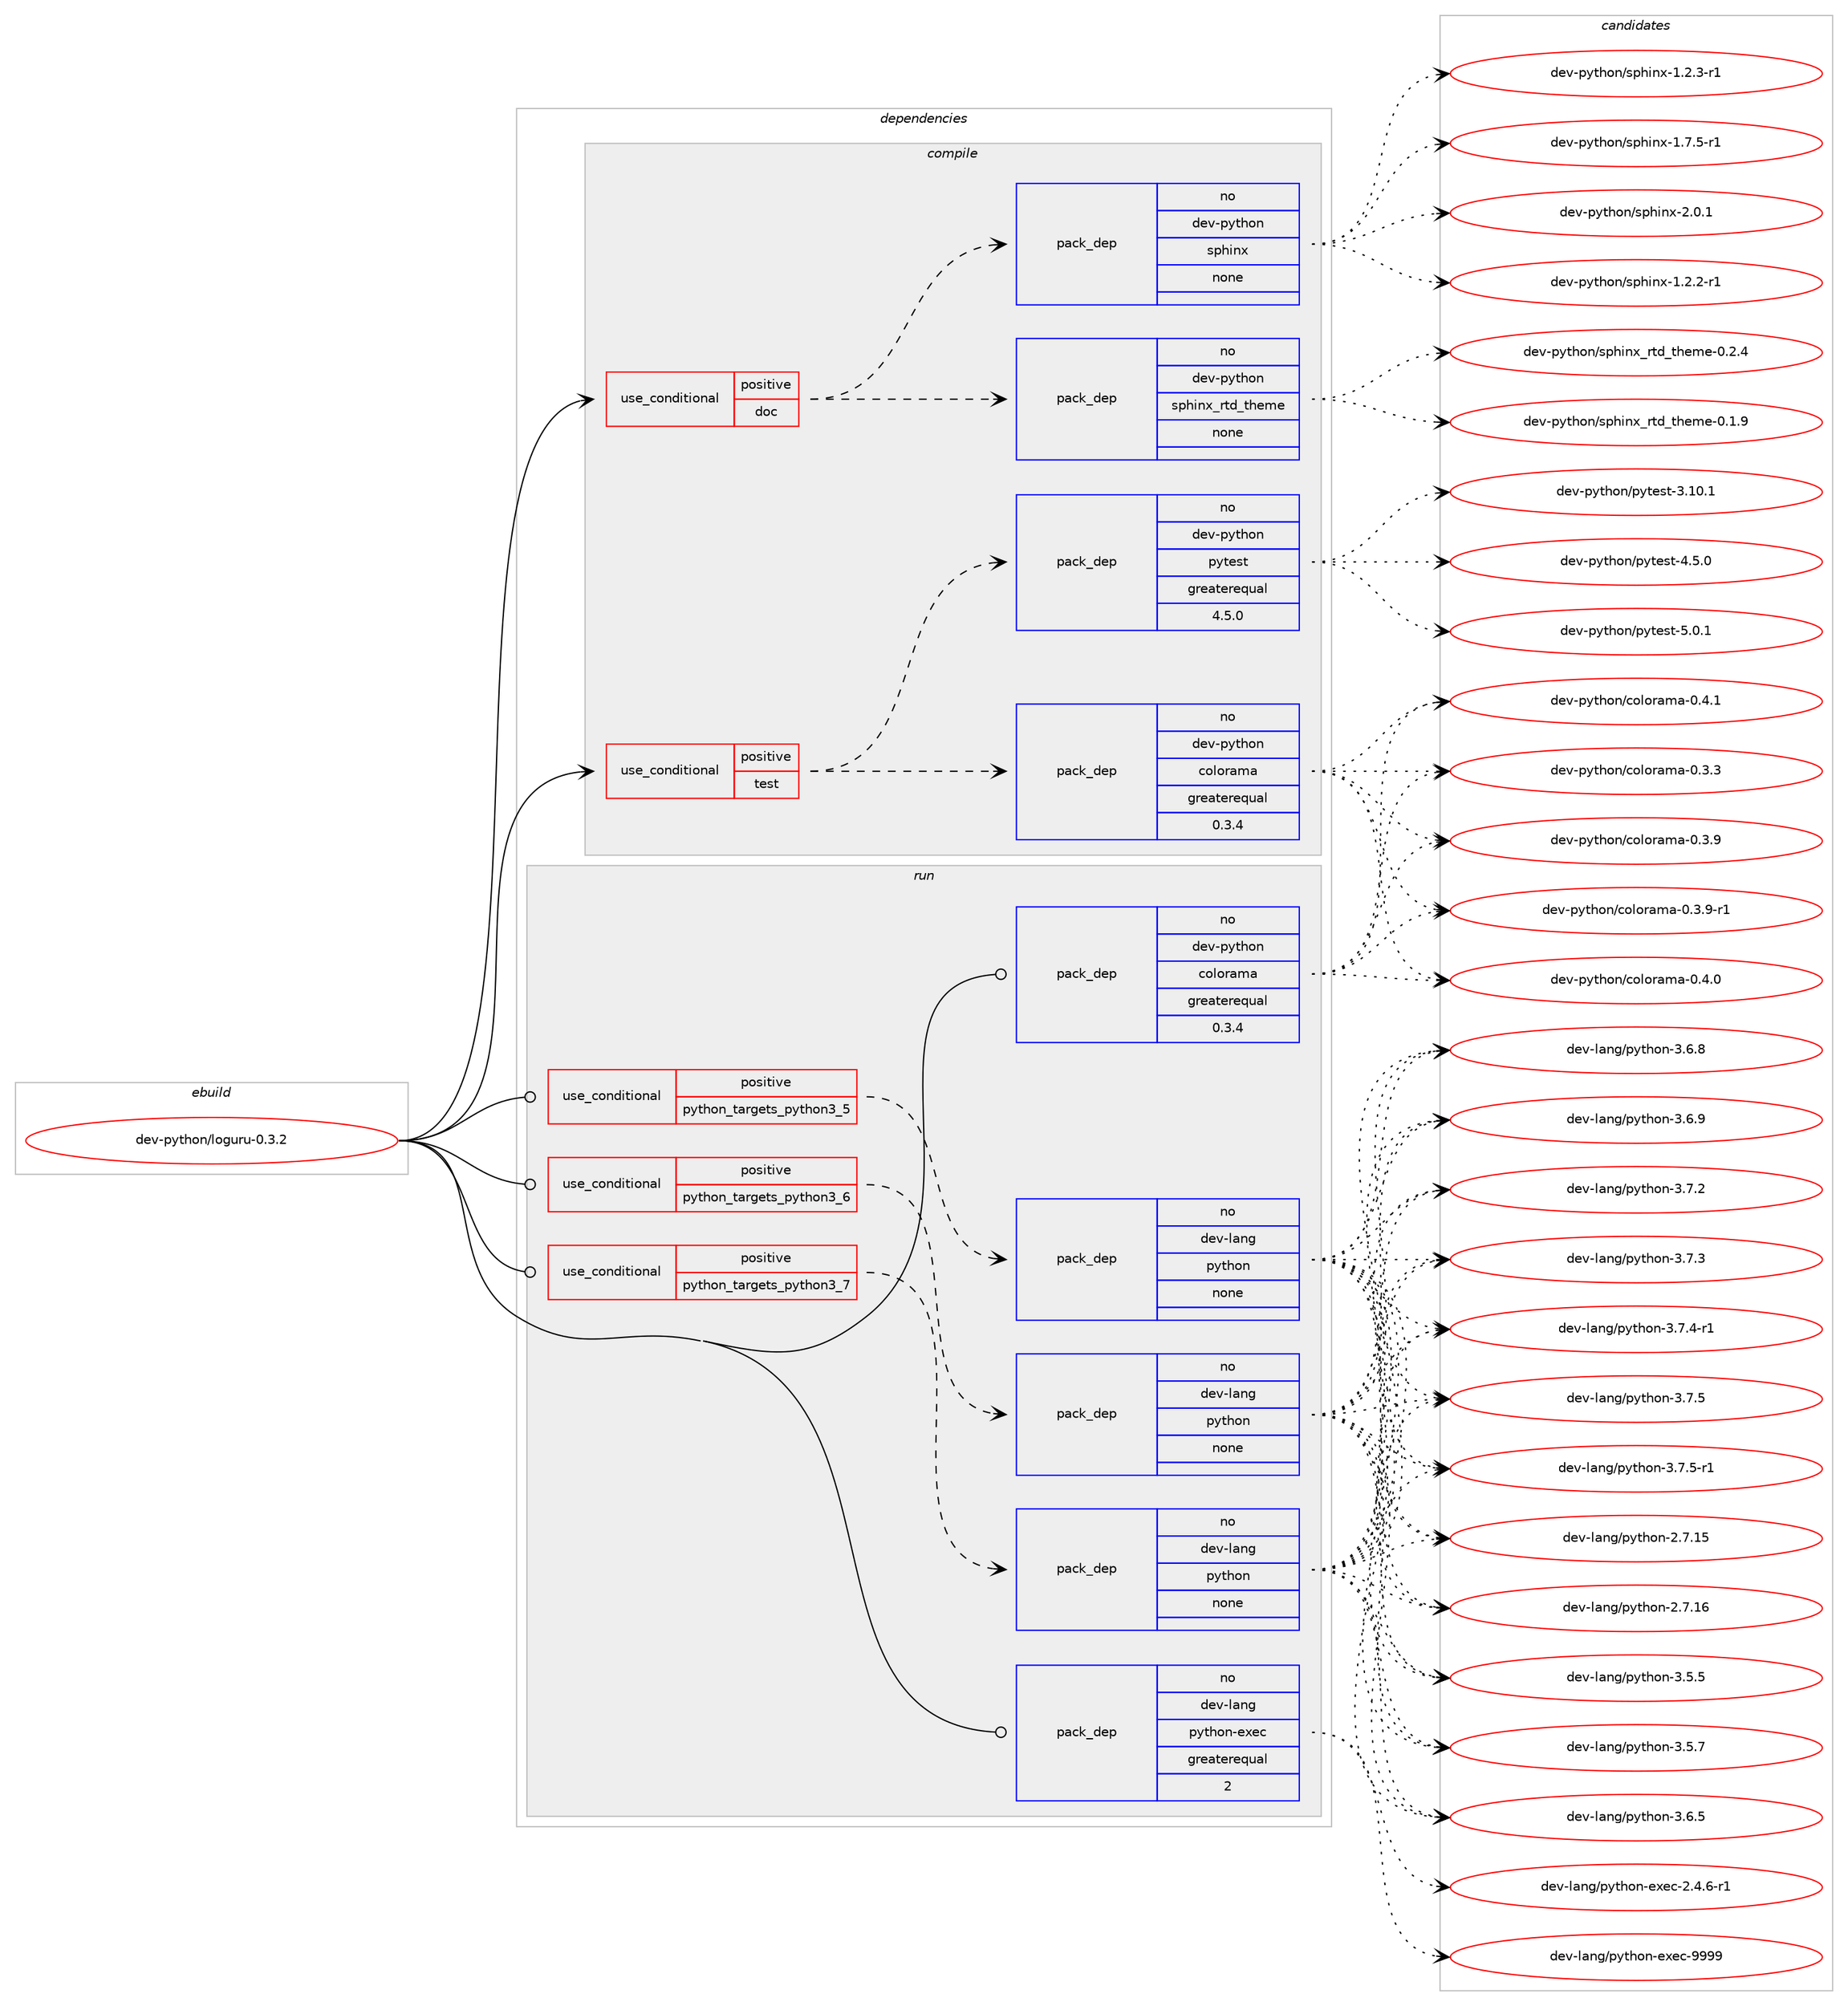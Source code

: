 digraph prolog {

# *************
# Graph options
# *************

newrank=true;
concentrate=true;
compound=true;
graph [rankdir=LR,fontname=Helvetica,fontsize=10,ranksep=1.5];#, ranksep=2.5, nodesep=0.2];
edge  [arrowhead=vee];
node  [fontname=Helvetica,fontsize=10];

# **********
# The ebuild
# **********

subgraph cluster_leftcol {
color=gray;
rank=same;
label=<<i>ebuild</i>>;
id [label="dev-python/loguru-0.3.2", color=red, width=4, href="../dev-python/loguru-0.3.2.svg"];
}

# ****************
# The dependencies
# ****************

subgraph cluster_midcol {
color=gray;
label=<<i>dependencies</i>>;
subgraph cluster_compile {
fillcolor="#eeeeee";
style=filled;
label=<<i>compile</i>>;
subgraph cond142149 {
dependency613484 [label=<<TABLE BORDER="0" CELLBORDER="1" CELLSPACING="0" CELLPADDING="4"><TR><TD ROWSPAN="3" CELLPADDING="10">use_conditional</TD></TR><TR><TD>positive</TD></TR><TR><TD>doc</TD></TR></TABLE>>, shape=none, color=red];
subgraph pack459531 {
dependency613485 [label=<<TABLE BORDER="0" CELLBORDER="1" CELLSPACING="0" CELLPADDING="4" WIDTH="220"><TR><TD ROWSPAN="6" CELLPADDING="30">pack_dep</TD></TR><TR><TD WIDTH="110">no</TD></TR><TR><TD>dev-python</TD></TR><TR><TD>sphinx</TD></TR><TR><TD>none</TD></TR><TR><TD></TD></TR></TABLE>>, shape=none, color=blue];
}
dependency613484:e -> dependency613485:w [weight=20,style="dashed",arrowhead="vee"];
subgraph pack459532 {
dependency613486 [label=<<TABLE BORDER="0" CELLBORDER="1" CELLSPACING="0" CELLPADDING="4" WIDTH="220"><TR><TD ROWSPAN="6" CELLPADDING="30">pack_dep</TD></TR><TR><TD WIDTH="110">no</TD></TR><TR><TD>dev-python</TD></TR><TR><TD>sphinx_rtd_theme</TD></TR><TR><TD>none</TD></TR><TR><TD></TD></TR></TABLE>>, shape=none, color=blue];
}
dependency613484:e -> dependency613486:w [weight=20,style="dashed",arrowhead="vee"];
}
id:e -> dependency613484:w [weight=20,style="solid",arrowhead="vee"];
subgraph cond142150 {
dependency613487 [label=<<TABLE BORDER="0" CELLBORDER="1" CELLSPACING="0" CELLPADDING="4"><TR><TD ROWSPAN="3" CELLPADDING="10">use_conditional</TD></TR><TR><TD>positive</TD></TR><TR><TD>test</TD></TR></TABLE>>, shape=none, color=red];
subgraph pack459533 {
dependency613488 [label=<<TABLE BORDER="0" CELLBORDER="1" CELLSPACING="0" CELLPADDING="4" WIDTH="220"><TR><TD ROWSPAN="6" CELLPADDING="30">pack_dep</TD></TR><TR><TD WIDTH="110">no</TD></TR><TR><TD>dev-python</TD></TR><TR><TD>colorama</TD></TR><TR><TD>greaterequal</TD></TR><TR><TD>0.3.4</TD></TR></TABLE>>, shape=none, color=blue];
}
dependency613487:e -> dependency613488:w [weight=20,style="dashed",arrowhead="vee"];
subgraph pack459534 {
dependency613489 [label=<<TABLE BORDER="0" CELLBORDER="1" CELLSPACING="0" CELLPADDING="4" WIDTH="220"><TR><TD ROWSPAN="6" CELLPADDING="30">pack_dep</TD></TR><TR><TD WIDTH="110">no</TD></TR><TR><TD>dev-python</TD></TR><TR><TD>pytest</TD></TR><TR><TD>greaterequal</TD></TR><TR><TD>4.5.0</TD></TR></TABLE>>, shape=none, color=blue];
}
dependency613487:e -> dependency613489:w [weight=20,style="dashed",arrowhead="vee"];
}
id:e -> dependency613487:w [weight=20,style="solid",arrowhead="vee"];
}
subgraph cluster_compileandrun {
fillcolor="#eeeeee";
style=filled;
label=<<i>compile and run</i>>;
}
subgraph cluster_run {
fillcolor="#eeeeee";
style=filled;
label=<<i>run</i>>;
subgraph cond142151 {
dependency613490 [label=<<TABLE BORDER="0" CELLBORDER="1" CELLSPACING="0" CELLPADDING="4"><TR><TD ROWSPAN="3" CELLPADDING="10">use_conditional</TD></TR><TR><TD>positive</TD></TR><TR><TD>python_targets_python3_5</TD></TR></TABLE>>, shape=none, color=red];
subgraph pack459535 {
dependency613491 [label=<<TABLE BORDER="0" CELLBORDER="1" CELLSPACING="0" CELLPADDING="4" WIDTH="220"><TR><TD ROWSPAN="6" CELLPADDING="30">pack_dep</TD></TR><TR><TD WIDTH="110">no</TD></TR><TR><TD>dev-lang</TD></TR><TR><TD>python</TD></TR><TR><TD>none</TD></TR><TR><TD></TD></TR></TABLE>>, shape=none, color=blue];
}
dependency613490:e -> dependency613491:w [weight=20,style="dashed",arrowhead="vee"];
}
id:e -> dependency613490:w [weight=20,style="solid",arrowhead="odot"];
subgraph cond142152 {
dependency613492 [label=<<TABLE BORDER="0" CELLBORDER="1" CELLSPACING="0" CELLPADDING="4"><TR><TD ROWSPAN="3" CELLPADDING="10">use_conditional</TD></TR><TR><TD>positive</TD></TR><TR><TD>python_targets_python3_6</TD></TR></TABLE>>, shape=none, color=red];
subgraph pack459536 {
dependency613493 [label=<<TABLE BORDER="0" CELLBORDER="1" CELLSPACING="0" CELLPADDING="4" WIDTH="220"><TR><TD ROWSPAN="6" CELLPADDING="30">pack_dep</TD></TR><TR><TD WIDTH="110">no</TD></TR><TR><TD>dev-lang</TD></TR><TR><TD>python</TD></TR><TR><TD>none</TD></TR><TR><TD></TD></TR></TABLE>>, shape=none, color=blue];
}
dependency613492:e -> dependency613493:w [weight=20,style="dashed",arrowhead="vee"];
}
id:e -> dependency613492:w [weight=20,style="solid",arrowhead="odot"];
subgraph cond142153 {
dependency613494 [label=<<TABLE BORDER="0" CELLBORDER="1" CELLSPACING="0" CELLPADDING="4"><TR><TD ROWSPAN="3" CELLPADDING="10">use_conditional</TD></TR><TR><TD>positive</TD></TR><TR><TD>python_targets_python3_7</TD></TR></TABLE>>, shape=none, color=red];
subgraph pack459537 {
dependency613495 [label=<<TABLE BORDER="0" CELLBORDER="1" CELLSPACING="0" CELLPADDING="4" WIDTH="220"><TR><TD ROWSPAN="6" CELLPADDING="30">pack_dep</TD></TR><TR><TD WIDTH="110">no</TD></TR><TR><TD>dev-lang</TD></TR><TR><TD>python</TD></TR><TR><TD>none</TD></TR><TR><TD></TD></TR></TABLE>>, shape=none, color=blue];
}
dependency613494:e -> dependency613495:w [weight=20,style="dashed",arrowhead="vee"];
}
id:e -> dependency613494:w [weight=20,style="solid",arrowhead="odot"];
subgraph pack459538 {
dependency613496 [label=<<TABLE BORDER="0" CELLBORDER="1" CELLSPACING="0" CELLPADDING="4" WIDTH="220"><TR><TD ROWSPAN="6" CELLPADDING="30">pack_dep</TD></TR><TR><TD WIDTH="110">no</TD></TR><TR><TD>dev-lang</TD></TR><TR><TD>python-exec</TD></TR><TR><TD>greaterequal</TD></TR><TR><TD>2</TD></TR></TABLE>>, shape=none, color=blue];
}
id:e -> dependency613496:w [weight=20,style="solid",arrowhead="odot"];
subgraph pack459539 {
dependency613497 [label=<<TABLE BORDER="0" CELLBORDER="1" CELLSPACING="0" CELLPADDING="4" WIDTH="220"><TR><TD ROWSPAN="6" CELLPADDING="30">pack_dep</TD></TR><TR><TD WIDTH="110">no</TD></TR><TR><TD>dev-python</TD></TR><TR><TD>colorama</TD></TR><TR><TD>greaterequal</TD></TR><TR><TD>0.3.4</TD></TR></TABLE>>, shape=none, color=blue];
}
id:e -> dependency613497:w [weight=20,style="solid",arrowhead="odot"];
}
}

# **************
# The candidates
# **************

subgraph cluster_choices {
rank=same;
color=gray;
label=<<i>candidates</i>>;

subgraph choice459531 {
color=black;
nodesep=1;
choice10010111845112121116104111110471151121041051101204549465046504511449 [label="dev-python/sphinx-1.2.2-r1", color=red, width=4,href="../dev-python/sphinx-1.2.2-r1.svg"];
choice10010111845112121116104111110471151121041051101204549465046514511449 [label="dev-python/sphinx-1.2.3-r1", color=red, width=4,href="../dev-python/sphinx-1.2.3-r1.svg"];
choice10010111845112121116104111110471151121041051101204549465546534511449 [label="dev-python/sphinx-1.7.5-r1", color=red, width=4,href="../dev-python/sphinx-1.7.5-r1.svg"];
choice1001011184511212111610411111047115112104105110120455046484649 [label="dev-python/sphinx-2.0.1", color=red, width=4,href="../dev-python/sphinx-2.0.1.svg"];
dependency613485:e -> choice10010111845112121116104111110471151121041051101204549465046504511449:w [style=dotted,weight="100"];
dependency613485:e -> choice10010111845112121116104111110471151121041051101204549465046514511449:w [style=dotted,weight="100"];
dependency613485:e -> choice10010111845112121116104111110471151121041051101204549465546534511449:w [style=dotted,weight="100"];
dependency613485:e -> choice1001011184511212111610411111047115112104105110120455046484649:w [style=dotted,weight="100"];
}
subgraph choice459532 {
color=black;
nodesep=1;
choice10010111845112121116104111110471151121041051101209511411610095116104101109101454846494657 [label="dev-python/sphinx_rtd_theme-0.1.9", color=red, width=4,href="../dev-python/sphinx_rtd_theme-0.1.9.svg"];
choice10010111845112121116104111110471151121041051101209511411610095116104101109101454846504652 [label="dev-python/sphinx_rtd_theme-0.2.4", color=red, width=4,href="../dev-python/sphinx_rtd_theme-0.2.4.svg"];
dependency613486:e -> choice10010111845112121116104111110471151121041051101209511411610095116104101109101454846494657:w [style=dotted,weight="100"];
dependency613486:e -> choice10010111845112121116104111110471151121041051101209511411610095116104101109101454846504652:w [style=dotted,weight="100"];
}
subgraph choice459533 {
color=black;
nodesep=1;
choice1001011184511212111610411111047991111081111149710997454846514651 [label="dev-python/colorama-0.3.3", color=red, width=4,href="../dev-python/colorama-0.3.3.svg"];
choice1001011184511212111610411111047991111081111149710997454846514657 [label="dev-python/colorama-0.3.9", color=red, width=4,href="../dev-python/colorama-0.3.9.svg"];
choice10010111845112121116104111110479911110811111497109974548465146574511449 [label="dev-python/colorama-0.3.9-r1", color=red, width=4,href="../dev-python/colorama-0.3.9-r1.svg"];
choice1001011184511212111610411111047991111081111149710997454846524648 [label="dev-python/colorama-0.4.0", color=red, width=4,href="../dev-python/colorama-0.4.0.svg"];
choice1001011184511212111610411111047991111081111149710997454846524649 [label="dev-python/colorama-0.4.1", color=red, width=4,href="../dev-python/colorama-0.4.1.svg"];
dependency613488:e -> choice1001011184511212111610411111047991111081111149710997454846514651:w [style=dotted,weight="100"];
dependency613488:e -> choice1001011184511212111610411111047991111081111149710997454846514657:w [style=dotted,weight="100"];
dependency613488:e -> choice10010111845112121116104111110479911110811111497109974548465146574511449:w [style=dotted,weight="100"];
dependency613488:e -> choice1001011184511212111610411111047991111081111149710997454846524648:w [style=dotted,weight="100"];
dependency613488:e -> choice1001011184511212111610411111047991111081111149710997454846524649:w [style=dotted,weight="100"];
}
subgraph choice459534 {
color=black;
nodesep=1;
choice100101118451121211161041111104711212111610111511645514649484649 [label="dev-python/pytest-3.10.1", color=red, width=4,href="../dev-python/pytest-3.10.1.svg"];
choice1001011184511212111610411111047112121116101115116455246534648 [label="dev-python/pytest-4.5.0", color=red, width=4,href="../dev-python/pytest-4.5.0.svg"];
choice1001011184511212111610411111047112121116101115116455346484649 [label="dev-python/pytest-5.0.1", color=red, width=4,href="../dev-python/pytest-5.0.1.svg"];
dependency613489:e -> choice100101118451121211161041111104711212111610111511645514649484649:w [style=dotted,weight="100"];
dependency613489:e -> choice1001011184511212111610411111047112121116101115116455246534648:w [style=dotted,weight="100"];
dependency613489:e -> choice1001011184511212111610411111047112121116101115116455346484649:w [style=dotted,weight="100"];
}
subgraph choice459535 {
color=black;
nodesep=1;
choice10010111845108971101034711212111610411111045504655464953 [label="dev-lang/python-2.7.15", color=red, width=4,href="../dev-lang/python-2.7.15.svg"];
choice10010111845108971101034711212111610411111045504655464954 [label="dev-lang/python-2.7.16", color=red, width=4,href="../dev-lang/python-2.7.16.svg"];
choice100101118451089711010347112121116104111110455146534653 [label="dev-lang/python-3.5.5", color=red, width=4,href="../dev-lang/python-3.5.5.svg"];
choice100101118451089711010347112121116104111110455146534655 [label="dev-lang/python-3.5.7", color=red, width=4,href="../dev-lang/python-3.5.7.svg"];
choice100101118451089711010347112121116104111110455146544653 [label="dev-lang/python-3.6.5", color=red, width=4,href="../dev-lang/python-3.6.5.svg"];
choice100101118451089711010347112121116104111110455146544656 [label="dev-lang/python-3.6.8", color=red, width=4,href="../dev-lang/python-3.6.8.svg"];
choice100101118451089711010347112121116104111110455146544657 [label="dev-lang/python-3.6.9", color=red, width=4,href="../dev-lang/python-3.6.9.svg"];
choice100101118451089711010347112121116104111110455146554650 [label="dev-lang/python-3.7.2", color=red, width=4,href="../dev-lang/python-3.7.2.svg"];
choice100101118451089711010347112121116104111110455146554651 [label="dev-lang/python-3.7.3", color=red, width=4,href="../dev-lang/python-3.7.3.svg"];
choice1001011184510897110103471121211161041111104551465546524511449 [label="dev-lang/python-3.7.4-r1", color=red, width=4,href="../dev-lang/python-3.7.4-r1.svg"];
choice100101118451089711010347112121116104111110455146554653 [label="dev-lang/python-3.7.5", color=red, width=4,href="../dev-lang/python-3.7.5.svg"];
choice1001011184510897110103471121211161041111104551465546534511449 [label="dev-lang/python-3.7.5-r1", color=red, width=4,href="../dev-lang/python-3.7.5-r1.svg"];
dependency613491:e -> choice10010111845108971101034711212111610411111045504655464953:w [style=dotted,weight="100"];
dependency613491:e -> choice10010111845108971101034711212111610411111045504655464954:w [style=dotted,weight="100"];
dependency613491:e -> choice100101118451089711010347112121116104111110455146534653:w [style=dotted,weight="100"];
dependency613491:e -> choice100101118451089711010347112121116104111110455146534655:w [style=dotted,weight="100"];
dependency613491:e -> choice100101118451089711010347112121116104111110455146544653:w [style=dotted,weight="100"];
dependency613491:e -> choice100101118451089711010347112121116104111110455146544656:w [style=dotted,weight="100"];
dependency613491:e -> choice100101118451089711010347112121116104111110455146544657:w [style=dotted,weight="100"];
dependency613491:e -> choice100101118451089711010347112121116104111110455146554650:w [style=dotted,weight="100"];
dependency613491:e -> choice100101118451089711010347112121116104111110455146554651:w [style=dotted,weight="100"];
dependency613491:e -> choice1001011184510897110103471121211161041111104551465546524511449:w [style=dotted,weight="100"];
dependency613491:e -> choice100101118451089711010347112121116104111110455146554653:w [style=dotted,weight="100"];
dependency613491:e -> choice1001011184510897110103471121211161041111104551465546534511449:w [style=dotted,weight="100"];
}
subgraph choice459536 {
color=black;
nodesep=1;
choice10010111845108971101034711212111610411111045504655464953 [label="dev-lang/python-2.7.15", color=red, width=4,href="../dev-lang/python-2.7.15.svg"];
choice10010111845108971101034711212111610411111045504655464954 [label="dev-lang/python-2.7.16", color=red, width=4,href="../dev-lang/python-2.7.16.svg"];
choice100101118451089711010347112121116104111110455146534653 [label="dev-lang/python-3.5.5", color=red, width=4,href="../dev-lang/python-3.5.5.svg"];
choice100101118451089711010347112121116104111110455146534655 [label="dev-lang/python-3.5.7", color=red, width=4,href="../dev-lang/python-3.5.7.svg"];
choice100101118451089711010347112121116104111110455146544653 [label="dev-lang/python-3.6.5", color=red, width=4,href="../dev-lang/python-3.6.5.svg"];
choice100101118451089711010347112121116104111110455146544656 [label="dev-lang/python-3.6.8", color=red, width=4,href="../dev-lang/python-3.6.8.svg"];
choice100101118451089711010347112121116104111110455146544657 [label="dev-lang/python-3.6.9", color=red, width=4,href="../dev-lang/python-3.6.9.svg"];
choice100101118451089711010347112121116104111110455146554650 [label="dev-lang/python-3.7.2", color=red, width=4,href="../dev-lang/python-3.7.2.svg"];
choice100101118451089711010347112121116104111110455146554651 [label="dev-lang/python-3.7.3", color=red, width=4,href="../dev-lang/python-3.7.3.svg"];
choice1001011184510897110103471121211161041111104551465546524511449 [label="dev-lang/python-3.7.4-r1", color=red, width=4,href="../dev-lang/python-3.7.4-r1.svg"];
choice100101118451089711010347112121116104111110455146554653 [label="dev-lang/python-3.7.5", color=red, width=4,href="../dev-lang/python-3.7.5.svg"];
choice1001011184510897110103471121211161041111104551465546534511449 [label="dev-lang/python-3.7.5-r1", color=red, width=4,href="../dev-lang/python-3.7.5-r1.svg"];
dependency613493:e -> choice10010111845108971101034711212111610411111045504655464953:w [style=dotted,weight="100"];
dependency613493:e -> choice10010111845108971101034711212111610411111045504655464954:w [style=dotted,weight="100"];
dependency613493:e -> choice100101118451089711010347112121116104111110455146534653:w [style=dotted,weight="100"];
dependency613493:e -> choice100101118451089711010347112121116104111110455146534655:w [style=dotted,weight="100"];
dependency613493:e -> choice100101118451089711010347112121116104111110455146544653:w [style=dotted,weight="100"];
dependency613493:e -> choice100101118451089711010347112121116104111110455146544656:w [style=dotted,weight="100"];
dependency613493:e -> choice100101118451089711010347112121116104111110455146544657:w [style=dotted,weight="100"];
dependency613493:e -> choice100101118451089711010347112121116104111110455146554650:w [style=dotted,weight="100"];
dependency613493:e -> choice100101118451089711010347112121116104111110455146554651:w [style=dotted,weight="100"];
dependency613493:e -> choice1001011184510897110103471121211161041111104551465546524511449:w [style=dotted,weight="100"];
dependency613493:e -> choice100101118451089711010347112121116104111110455146554653:w [style=dotted,weight="100"];
dependency613493:e -> choice1001011184510897110103471121211161041111104551465546534511449:w [style=dotted,weight="100"];
}
subgraph choice459537 {
color=black;
nodesep=1;
choice10010111845108971101034711212111610411111045504655464953 [label="dev-lang/python-2.7.15", color=red, width=4,href="../dev-lang/python-2.7.15.svg"];
choice10010111845108971101034711212111610411111045504655464954 [label="dev-lang/python-2.7.16", color=red, width=4,href="../dev-lang/python-2.7.16.svg"];
choice100101118451089711010347112121116104111110455146534653 [label="dev-lang/python-3.5.5", color=red, width=4,href="../dev-lang/python-3.5.5.svg"];
choice100101118451089711010347112121116104111110455146534655 [label="dev-lang/python-3.5.7", color=red, width=4,href="../dev-lang/python-3.5.7.svg"];
choice100101118451089711010347112121116104111110455146544653 [label="dev-lang/python-3.6.5", color=red, width=4,href="../dev-lang/python-3.6.5.svg"];
choice100101118451089711010347112121116104111110455146544656 [label="dev-lang/python-3.6.8", color=red, width=4,href="../dev-lang/python-3.6.8.svg"];
choice100101118451089711010347112121116104111110455146544657 [label="dev-lang/python-3.6.9", color=red, width=4,href="../dev-lang/python-3.6.9.svg"];
choice100101118451089711010347112121116104111110455146554650 [label="dev-lang/python-3.7.2", color=red, width=4,href="../dev-lang/python-3.7.2.svg"];
choice100101118451089711010347112121116104111110455146554651 [label="dev-lang/python-3.7.3", color=red, width=4,href="../dev-lang/python-3.7.3.svg"];
choice1001011184510897110103471121211161041111104551465546524511449 [label="dev-lang/python-3.7.4-r1", color=red, width=4,href="../dev-lang/python-3.7.4-r1.svg"];
choice100101118451089711010347112121116104111110455146554653 [label="dev-lang/python-3.7.5", color=red, width=4,href="../dev-lang/python-3.7.5.svg"];
choice1001011184510897110103471121211161041111104551465546534511449 [label="dev-lang/python-3.7.5-r1", color=red, width=4,href="../dev-lang/python-3.7.5-r1.svg"];
dependency613495:e -> choice10010111845108971101034711212111610411111045504655464953:w [style=dotted,weight="100"];
dependency613495:e -> choice10010111845108971101034711212111610411111045504655464954:w [style=dotted,weight="100"];
dependency613495:e -> choice100101118451089711010347112121116104111110455146534653:w [style=dotted,weight="100"];
dependency613495:e -> choice100101118451089711010347112121116104111110455146534655:w [style=dotted,weight="100"];
dependency613495:e -> choice100101118451089711010347112121116104111110455146544653:w [style=dotted,weight="100"];
dependency613495:e -> choice100101118451089711010347112121116104111110455146544656:w [style=dotted,weight="100"];
dependency613495:e -> choice100101118451089711010347112121116104111110455146544657:w [style=dotted,weight="100"];
dependency613495:e -> choice100101118451089711010347112121116104111110455146554650:w [style=dotted,weight="100"];
dependency613495:e -> choice100101118451089711010347112121116104111110455146554651:w [style=dotted,weight="100"];
dependency613495:e -> choice1001011184510897110103471121211161041111104551465546524511449:w [style=dotted,weight="100"];
dependency613495:e -> choice100101118451089711010347112121116104111110455146554653:w [style=dotted,weight="100"];
dependency613495:e -> choice1001011184510897110103471121211161041111104551465546534511449:w [style=dotted,weight="100"];
}
subgraph choice459538 {
color=black;
nodesep=1;
choice10010111845108971101034711212111610411111045101120101994550465246544511449 [label="dev-lang/python-exec-2.4.6-r1", color=red, width=4,href="../dev-lang/python-exec-2.4.6-r1.svg"];
choice10010111845108971101034711212111610411111045101120101994557575757 [label="dev-lang/python-exec-9999", color=red, width=4,href="../dev-lang/python-exec-9999.svg"];
dependency613496:e -> choice10010111845108971101034711212111610411111045101120101994550465246544511449:w [style=dotted,weight="100"];
dependency613496:e -> choice10010111845108971101034711212111610411111045101120101994557575757:w [style=dotted,weight="100"];
}
subgraph choice459539 {
color=black;
nodesep=1;
choice1001011184511212111610411111047991111081111149710997454846514651 [label="dev-python/colorama-0.3.3", color=red, width=4,href="../dev-python/colorama-0.3.3.svg"];
choice1001011184511212111610411111047991111081111149710997454846514657 [label="dev-python/colorama-0.3.9", color=red, width=4,href="../dev-python/colorama-0.3.9.svg"];
choice10010111845112121116104111110479911110811111497109974548465146574511449 [label="dev-python/colorama-0.3.9-r1", color=red, width=4,href="../dev-python/colorama-0.3.9-r1.svg"];
choice1001011184511212111610411111047991111081111149710997454846524648 [label="dev-python/colorama-0.4.0", color=red, width=4,href="../dev-python/colorama-0.4.0.svg"];
choice1001011184511212111610411111047991111081111149710997454846524649 [label="dev-python/colorama-0.4.1", color=red, width=4,href="../dev-python/colorama-0.4.1.svg"];
dependency613497:e -> choice1001011184511212111610411111047991111081111149710997454846514651:w [style=dotted,weight="100"];
dependency613497:e -> choice1001011184511212111610411111047991111081111149710997454846514657:w [style=dotted,weight="100"];
dependency613497:e -> choice10010111845112121116104111110479911110811111497109974548465146574511449:w [style=dotted,weight="100"];
dependency613497:e -> choice1001011184511212111610411111047991111081111149710997454846524648:w [style=dotted,weight="100"];
dependency613497:e -> choice1001011184511212111610411111047991111081111149710997454846524649:w [style=dotted,weight="100"];
}
}

}
